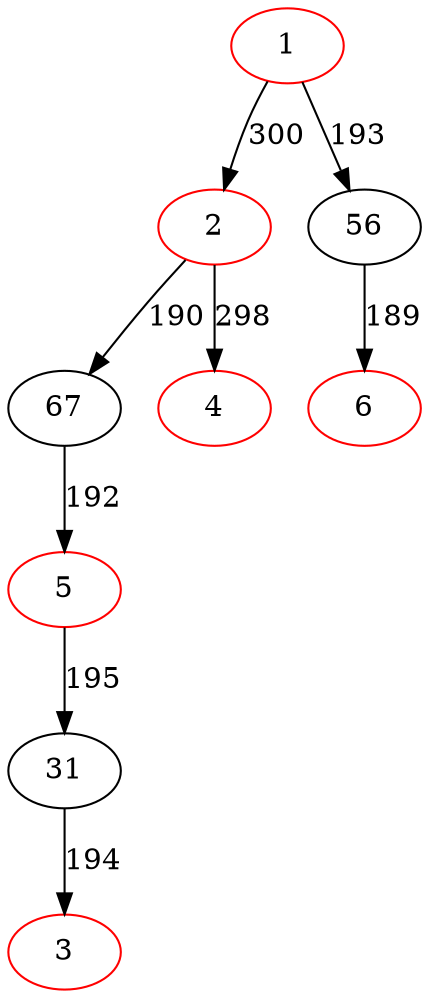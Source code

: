 digraph {
1[color=red]
2[color=red]
67[color=black]
5[color=red]
31[color=black]
3[color=red]
31->3[label=194]
5->31[label=195]
67->5[label=192]
2->67[label=190]
4[color=red]
2->4[label=298]
1->2[label=300]
56[color=black]
6[color=red]
56->6[label=189]
1->56[label=193]
}